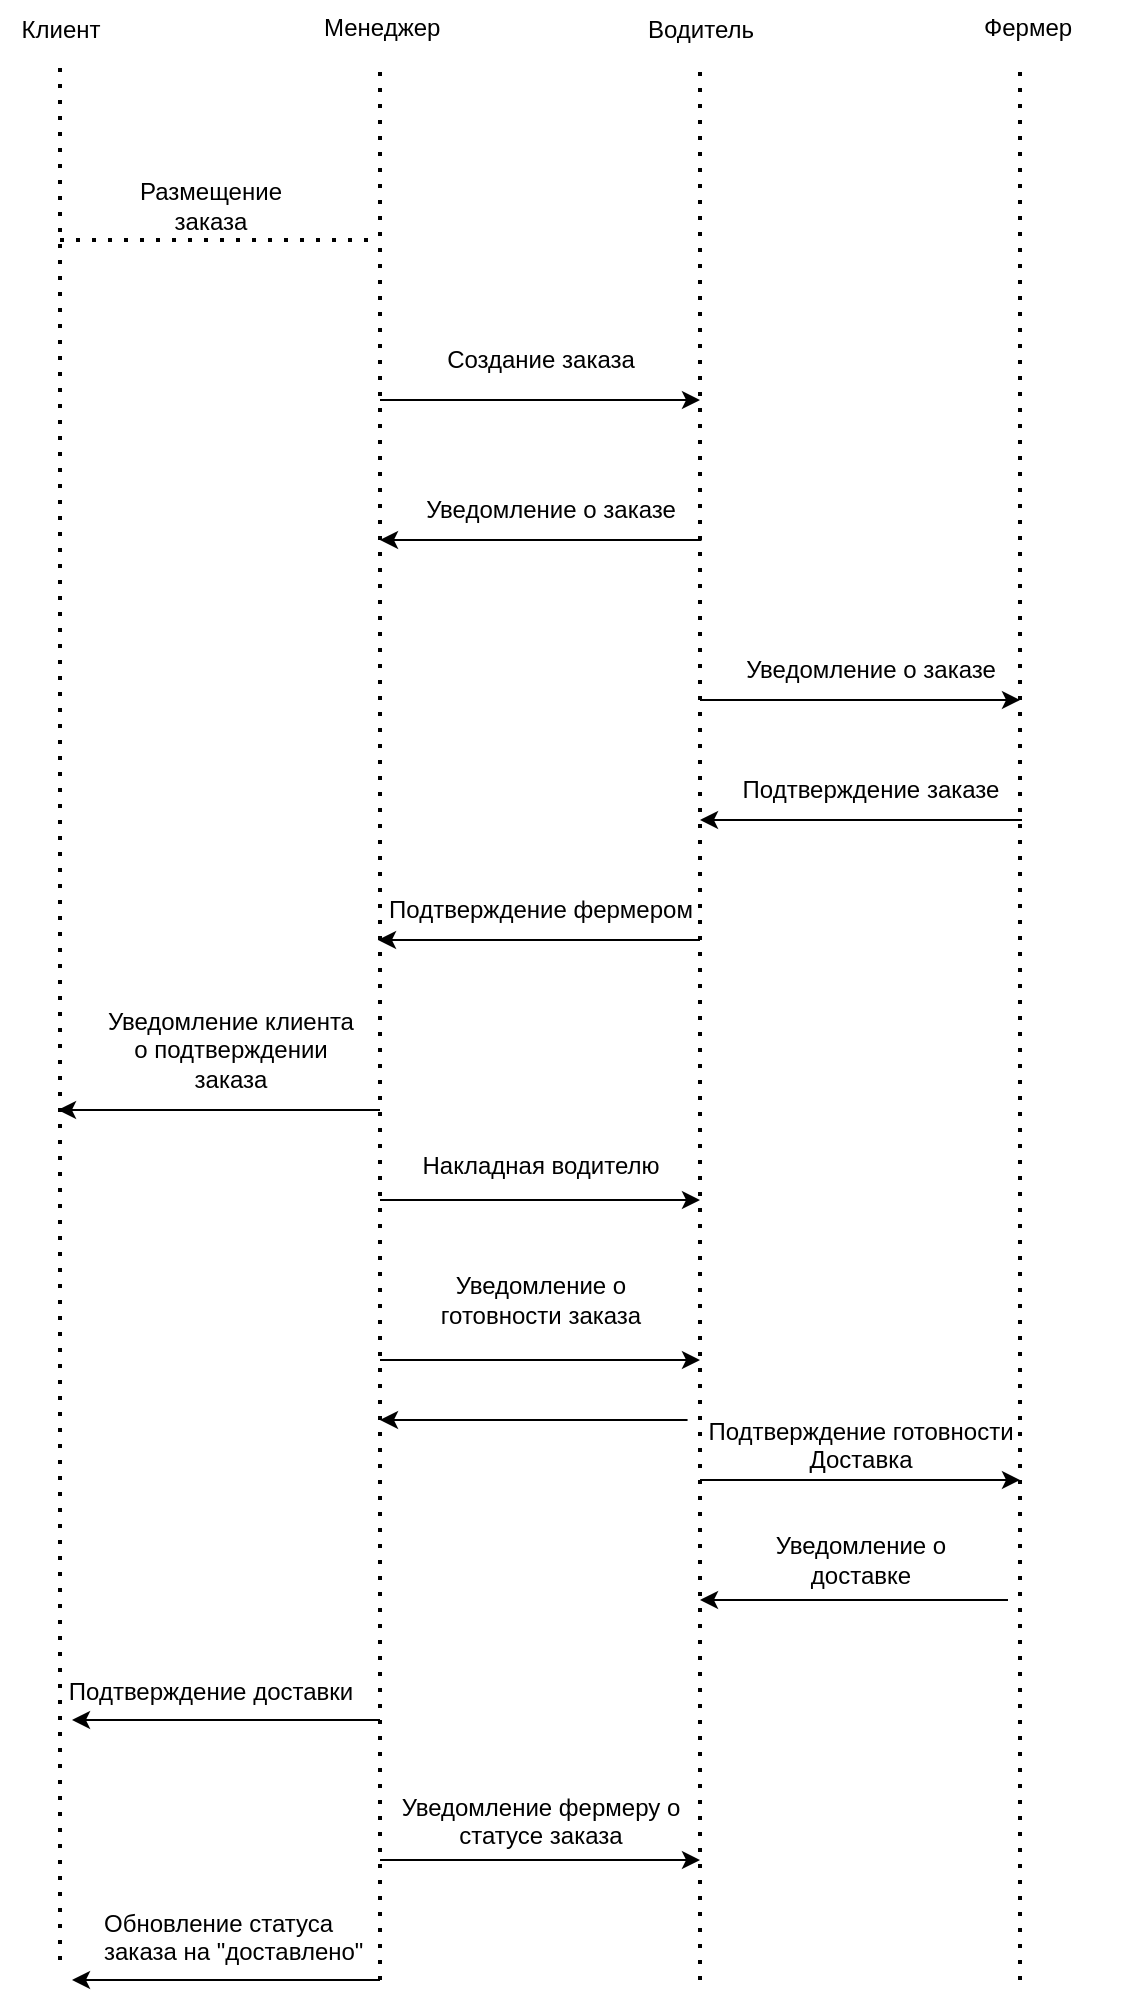 <mxfile version="24.9.1">
  <diagram name="Page-1" id="r8ZdAueOLw6-vgRHSNCu">
    <mxGraphModel dx="1318" dy="613" grid="1" gridSize="10" guides="1" tooltips="1" connect="1" arrows="1" fold="1" page="1" pageScale="1" pageWidth="827" pageHeight="1169" math="0" shadow="0">
      <root>
        <mxCell id="0" />
        <mxCell id="1" parent="0" />
        <mxCell id="FS3H9KKDJFf5cDsocmn--1" value="" style="endArrow=none;dashed=1;html=1;dashPattern=1 3;strokeWidth=2;rounded=0;" edge="1" parent="1">
          <mxGeometry width="50" height="50" relative="1" as="geometry">
            <mxPoint x="160" y="1070" as="sourcePoint" />
            <mxPoint x="160" y="120" as="targetPoint" />
          </mxGeometry>
        </mxCell>
        <mxCell id="FS3H9KKDJFf5cDsocmn--2" value="" style="endArrow=none;dashed=1;html=1;dashPattern=1 3;strokeWidth=2;rounded=0;" edge="1" parent="1">
          <mxGeometry width="50" height="50" relative="1" as="geometry">
            <mxPoint x="320" y="1080" as="sourcePoint" />
            <mxPoint x="320" y="120" as="targetPoint" />
          </mxGeometry>
        </mxCell>
        <mxCell id="FS3H9KKDJFf5cDsocmn--3" value="" style="endArrow=none;dashed=1;html=1;dashPattern=1 3;strokeWidth=2;rounded=0;" edge="1" parent="1">
          <mxGeometry width="50" height="50" relative="1" as="geometry">
            <mxPoint x="480" y="1080" as="sourcePoint" />
            <mxPoint x="480" y="120" as="targetPoint" />
          </mxGeometry>
        </mxCell>
        <mxCell id="FS3H9KKDJFf5cDsocmn--4" value="" style="endArrow=none;dashed=1;html=1;dashPattern=1 3;strokeWidth=2;rounded=0;" edge="1" parent="1">
          <mxGeometry width="50" height="50" relative="1" as="geometry">
            <mxPoint x="640" y="1080" as="sourcePoint" />
            <mxPoint x="640" y="120" as="targetPoint" />
          </mxGeometry>
        </mxCell>
        <mxCell id="FS3H9KKDJFf5cDsocmn--5" value="Клиент" style="text;html=1;align=center;verticalAlign=middle;resizable=0;points=[];autosize=1;strokeColor=none;fillColor=none;" vertex="1" parent="1">
          <mxGeometry x="130" y="90" width="60" height="30" as="geometry" />
        </mxCell>
        <mxCell id="FS3H9KKDJFf5cDsocmn--6" value="Менеджер" style="text;whiteSpace=wrap;html=1;" vertex="1" parent="1">
          <mxGeometry x="290" y="90" width="90" height="40" as="geometry" />
        </mxCell>
        <mxCell id="FS3H9KKDJFf5cDsocmn--7" value="Водитель " style="text;html=1;align=center;verticalAlign=middle;resizable=0;points=[];autosize=1;strokeColor=none;fillColor=none;" vertex="1" parent="1">
          <mxGeometry x="440" y="90" width="80" height="30" as="geometry" />
        </mxCell>
        <mxCell id="FS3H9KKDJFf5cDsocmn--8" value="Фермер" style="text;whiteSpace=wrap;html=1;" vertex="1" parent="1">
          <mxGeometry x="620" y="90" width="80" height="40" as="geometry" />
        </mxCell>
        <mxCell id="FS3H9KKDJFf5cDsocmn--9" value="&lt;div&gt;Размещение&lt;/div&gt;&lt;div&gt;заказа&lt;/div&gt;" style="text;html=1;align=center;verticalAlign=middle;resizable=0;points=[];autosize=1;strokeColor=none;fillColor=none;" vertex="1" parent="1">
          <mxGeometry x="190" y="173" width="90" height="40" as="geometry" />
        </mxCell>
        <mxCell id="FS3H9KKDJFf5cDsocmn--11" value="Создание заказа" style="text;html=1;align=center;verticalAlign=middle;resizable=0;points=[];autosize=1;strokeColor=none;fillColor=none;" vertex="1" parent="1">
          <mxGeometry x="340" y="255" width="120" height="30" as="geometry" />
        </mxCell>
        <mxCell id="FS3H9KKDJFf5cDsocmn--12" value="" style="endArrow=classic;html=1;rounded=0;" edge="1" parent="1">
          <mxGeometry width="50" height="50" relative="1" as="geometry">
            <mxPoint x="320" y="290" as="sourcePoint" />
            <mxPoint x="480" y="290" as="targetPoint" />
          </mxGeometry>
        </mxCell>
        <mxCell id="FS3H9KKDJFf5cDsocmn--13" value="Уведомление о заказе" style="text;html=1;align=center;verticalAlign=middle;resizable=0;points=[];autosize=1;strokeColor=none;fillColor=none;" vertex="1" parent="1">
          <mxGeometry x="330" y="330" width="150" height="30" as="geometry" />
        </mxCell>
        <mxCell id="FS3H9KKDJFf5cDsocmn--14" value="Уведомление о заказе" style="text;html=1;align=center;verticalAlign=middle;resizable=0;points=[];autosize=1;strokeColor=none;fillColor=none;" vertex="1" parent="1">
          <mxGeometry x="490" y="410" width="150" height="30" as="geometry" />
        </mxCell>
        <mxCell id="FS3H9KKDJFf5cDsocmn--15" value="Подтверждение заказе" style="text;html=1;align=center;verticalAlign=middle;resizable=0;points=[];autosize=1;strokeColor=none;fillColor=none;" vertex="1" parent="1">
          <mxGeometry x="490" y="470" width="150" height="30" as="geometry" />
        </mxCell>
        <mxCell id="FS3H9KKDJFf5cDsocmn--16" value="Подтверждение фермером" style="text;html=1;align=center;verticalAlign=middle;resizable=0;points=[];autosize=1;strokeColor=none;fillColor=none;" vertex="1" parent="1">
          <mxGeometry x="310" y="530" width="180" height="30" as="geometry" />
        </mxCell>
        <mxCell id="FS3H9KKDJFf5cDsocmn--17" value="&lt;div&gt;Уведомление клиента&lt;/div&gt;&lt;div&gt;o подтверждении&lt;/div&gt;&lt;div&gt;заказа&lt;/div&gt;" style="text;html=1;align=center;verticalAlign=middle;resizable=0;points=[];autosize=1;strokeColor=none;fillColor=none;" vertex="1" parent="1">
          <mxGeometry x="170" y="585" width="150" height="60" as="geometry" />
        </mxCell>
        <mxCell id="FS3H9KKDJFf5cDsocmn--18" value="&lt;div&gt;Накладная водителю&lt;/div&gt;&lt;div&gt;&lt;br&gt;&lt;/div&gt;" style="text;html=1;align=center;verticalAlign=middle;resizable=0;points=[];autosize=1;strokeColor=none;fillColor=none;" vertex="1" parent="1">
          <mxGeometry x="330" y="660" width="140" height="40" as="geometry" />
        </mxCell>
        <mxCell id="FS3H9KKDJFf5cDsocmn--19" value="&lt;div&gt;Уведомление o&lt;/div&gt;&lt;div&gt;готовности заказа&lt;/div&gt;" style="text;html=1;align=center;verticalAlign=middle;resizable=0;points=[];autosize=1;strokeColor=none;fillColor=none;" vertex="1" parent="1">
          <mxGeometry x="340" y="720" width="120" height="40" as="geometry" />
        </mxCell>
        <mxCell id="FS3H9KKDJFf5cDsocmn--20" value="&lt;div&gt;Подтверждение готовности&lt;/div&gt;&lt;div&gt;Доставка&lt;/div&gt;&lt;div&gt;&lt;br&gt;&lt;/div&gt;" style="text;html=1;align=center;verticalAlign=middle;resizable=0;points=[];autosize=1;strokeColor=none;fillColor=none;" vertex="1" parent="1">
          <mxGeometry x="470" y="790" width="180" height="60" as="geometry" />
        </mxCell>
        <mxCell id="FS3H9KKDJFf5cDsocmn--21" value="&lt;div&gt;Уведомление o&lt;/div&gt;&lt;div&gt;доставке&lt;/div&gt;" style="text;html=1;align=center;verticalAlign=middle;resizable=0;points=[];autosize=1;strokeColor=none;fillColor=none;" vertex="1" parent="1">
          <mxGeometry x="505" y="850" width="110" height="40" as="geometry" />
        </mxCell>
        <mxCell id="FS3H9KKDJFf5cDsocmn--22" value="&lt;div&gt;Подтверждение доставки&lt;/div&gt;&lt;div&gt;&lt;br&gt;&lt;/div&gt;" style="text;html=1;align=center;verticalAlign=middle;resizable=0;points=[];autosize=1;strokeColor=none;fillColor=none;" vertex="1" parent="1">
          <mxGeometry x="150" y="923" width="170" height="40" as="geometry" />
        </mxCell>
        <mxCell id="FS3H9KKDJFf5cDsocmn--23" value="&lt;div&gt;Уведомление фермеру о&lt;/div&gt;&lt;div&gt;статусе заказа&lt;/div&gt;&lt;div&gt;&lt;br&gt;&lt;/div&gt;" style="text;html=1;align=center;verticalAlign=middle;resizable=0;points=[];autosize=1;strokeColor=none;fillColor=none;" vertex="1" parent="1">
          <mxGeometry x="320" y="978" width="160" height="60" as="geometry" />
        </mxCell>
        <mxCell id="FS3H9KKDJFf5cDsocmn--25" value="Обновление статуса&#xa;заказа на &quot;доставлено&quot;" style="text;whiteSpace=wrap;" vertex="1" parent="1">
          <mxGeometry x="180" y="1038" width="160" height="50" as="geometry" />
        </mxCell>
        <mxCell id="FS3H9KKDJFf5cDsocmn--26" value="" style="endArrow=none;dashed=1;html=1;dashPattern=1 3;strokeWidth=2;rounded=0;" edge="1" parent="1">
          <mxGeometry width="50" height="50" relative="1" as="geometry">
            <mxPoint x="160" y="210" as="sourcePoint" />
            <mxPoint x="320" y="210" as="targetPoint" />
          </mxGeometry>
        </mxCell>
        <mxCell id="FS3H9KKDJFf5cDsocmn--28" value="" style="endArrow=classic;html=1;rounded=0;" edge="1" parent="1">
          <mxGeometry width="50" height="50" relative="1" as="geometry">
            <mxPoint x="480" y="440" as="sourcePoint" />
            <mxPoint x="640" y="440" as="targetPoint" />
          </mxGeometry>
        </mxCell>
        <mxCell id="FS3H9KKDJFf5cDsocmn--29" value="" style="endArrow=classic;html=1;rounded=0;exitX=1.005;exitY=0.998;exitDx=0;exitDy=0;exitPerimeter=0;" edge="1" parent="1" source="FS3H9KKDJFf5cDsocmn--13">
          <mxGeometry width="50" height="50" relative="1" as="geometry">
            <mxPoint x="505" y="344.41" as="sourcePoint" />
            <mxPoint x="320" y="360" as="targetPoint" />
          </mxGeometry>
        </mxCell>
        <mxCell id="FS3H9KKDJFf5cDsocmn--30" value="" style="endArrow=classic;html=1;rounded=0;exitX=1.005;exitY=0.998;exitDx=0;exitDy=0;exitPerimeter=0;" edge="1" parent="1">
          <mxGeometry width="50" height="50" relative="1" as="geometry">
            <mxPoint x="641" y="500" as="sourcePoint" />
            <mxPoint x="480" y="500" as="targetPoint" />
          </mxGeometry>
        </mxCell>
        <mxCell id="FS3H9KKDJFf5cDsocmn--31" value="" style="endArrow=classic;html=1;rounded=0;exitX=1.005;exitY=0.998;exitDx=0;exitDy=0;exitPerimeter=0;" edge="1" parent="1">
          <mxGeometry width="50" height="50" relative="1" as="geometry">
            <mxPoint x="480" y="560" as="sourcePoint" />
            <mxPoint x="319" y="560" as="targetPoint" />
          </mxGeometry>
        </mxCell>
        <mxCell id="FS3H9KKDJFf5cDsocmn--32" value="" style="endArrow=classic;html=1;rounded=0;exitX=1.005;exitY=0.998;exitDx=0;exitDy=0;exitPerimeter=0;" edge="1" parent="1">
          <mxGeometry width="50" height="50" relative="1" as="geometry">
            <mxPoint x="320" y="645" as="sourcePoint" />
            <mxPoint x="159" y="645" as="targetPoint" />
          </mxGeometry>
        </mxCell>
        <mxCell id="FS3H9KKDJFf5cDsocmn--33" value="" style="endArrow=classic;html=1;rounded=0;" edge="1" parent="1">
          <mxGeometry width="50" height="50" relative="1" as="geometry">
            <mxPoint x="320" y="690" as="sourcePoint" />
            <mxPoint x="480" y="690" as="targetPoint" />
          </mxGeometry>
        </mxCell>
        <mxCell id="FS3H9KKDJFf5cDsocmn--34" value="" style="endArrow=classic;html=1;rounded=0;" edge="1" parent="1">
          <mxGeometry width="50" height="50" relative="1" as="geometry">
            <mxPoint x="320" y="770" as="sourcePoint" />
            <mxPoint x="480" y="770" as="targetPoint" />
          </mxGeometry>
        </mxCell>
        <mxCell id="FS3H9KKDJFf5cDsocmn--35" value="" style="endArrow=classic;html=1;rounded=0;" edge="1" parent="1">
          <mxGeometry width="50" height="50" relative="1" as="geometry">
            <mxPoint x="480" y="830" as="sourcePoint" />
            <mxPoint x="640" y="830" as="targetPoint" />
          </mxGeometry>
        </mxCell>
        <mxCell id="FS3H9KKDJFf5cDsocmn--36" value="" style="endArrow=classic;html=1;rounded=0;exitX=0.021;exitY=0.166;exitDx=0;exitDy=0;exitPerimeter=0;" edge="1" parent="1" source="FS3H9KKDJFf5cDsocmn--20">
          <mxGeometry width="50" height="50" relative="1" as="geometry">
            <mxPoint x="350" y="720" as="sourcePoint" />
            <mxPoint x="320" y="800" as="targetPoint" />
          </mxGeometry>
        </mxCell>
        <mxCell id="FS3H9KKDJFf5cDsocmn--37" value="" style="endArrow=classic;html=1;rounded=0;exitX=0.021;exitY=0.166;exitDx=0;exitDy=0;exitPerimeter=0;" edge="1" parent="1">
          <mxGeometry width="50" height="50" relative="1" as="geometry">
            <mxPoint x="634" y="890" as="sourcePoint" />
            <mxPoint x="480" y="890" as="targetPoint" />
          </mxGeometry>
        </mxCell>
        <mxCell id="FS3H9KKDJFf5cDsocmn--38" value="" style="endArrow=classic;html=1;rounded=0;exitX=0.021;exitY=0.166;exitDx=0;exitDy=0;exitPerimeter=0;" edge="1" parent="1">
          <mxGeometry width="50" height="50" relative="1" as="geometry">
            <mxPoint x="320" y="950.0" as="sourcePoint" />
            <mxPoint x="166" y="950.0" as="targetPoint" />
          </mxGeometry>
        </mxCell>
        <mxCell id="FS3H9KKDJFf5cDsocmn--39" value="" style="endArrow=classic;html=1;rounded=0;exitX=0.021;exitY=0.166;exitDx=0;exitDy=0;exitPerimeter=0;" edge="1" parent="1">
          <mxGeometry width="50" height="50" relative="1" as="geometry">
            <mxPoint x="320" y="1080" as="sourcePoint" />
            <mxPoint x="166" y="1080" as="targetPoint" />
          </mxGeometry>
        </mxCell>
        <mxCell id="FS3H9KKDJFf5cDsocmn--40" value="" style="endArrow=classic;html=1;rounded=0;" edge="1" parent="1">
          <mxGeometry width="50" height="50" relative="1" as="geometry">
            <mxPoint x="320" y="1020" as="sourcePoint" />
            <mxPoint x="480" y="1020" as="targetPoint" />
          </mxGeometry>
        </mxCell>
      </root>
    </mxGraphModel>
  </diagram>
</mxfile>
